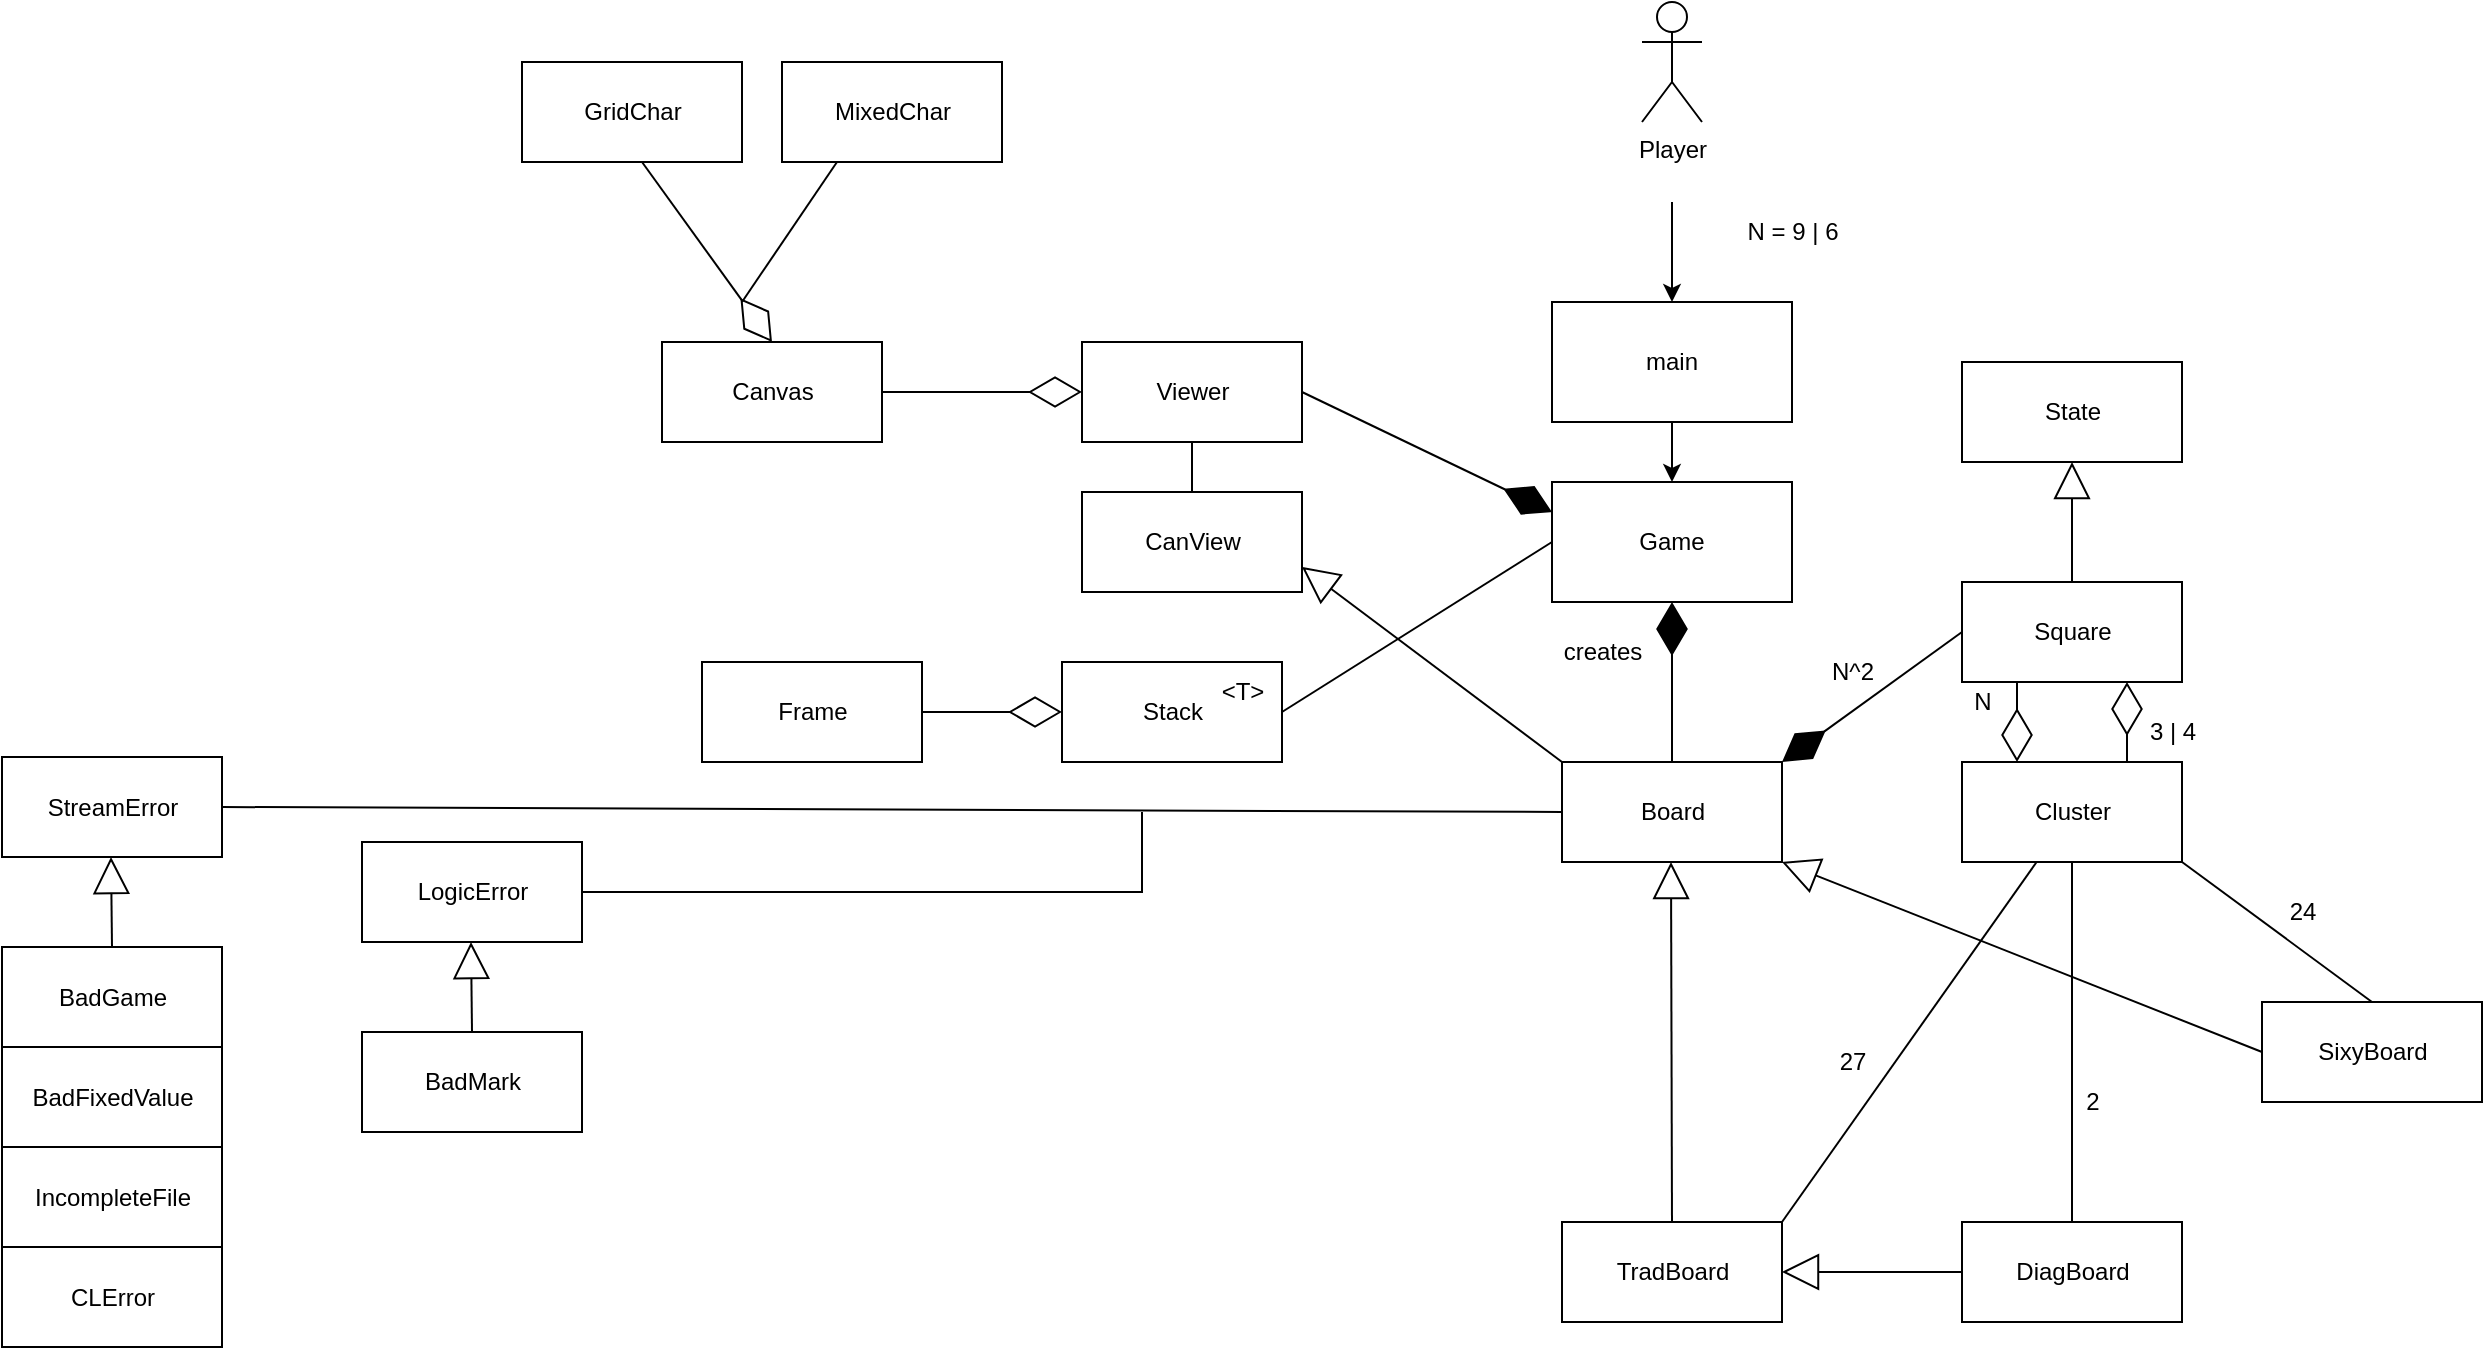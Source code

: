 <mxfile version="20.8.5" type="device"><diagram id="N8PNDapZQYNoQFmfzy1e" name="Page-2"><mxGraphModel dx="3434" dy="711" grid="1" gridSize="10" guides="1" tooltips="1" connect="1" arrows="1" fold="1" page="1" pageScale="1" pageWidth="2000" pageHeight="2000" math="0" shadow="0"><root><mxCell id="0"/><mxCell id="1" parent="0"/><mxCell id="WW8B6bfLvzpFiITu7YEF-1" value="Square" style="html=1;" parent="1" vertex="1"><mxGeometry x="-1010" y="1150" width="110" height="50" as="geometry"/></mxCell><mxCell id="WW8B6bfLvzpFiITu7YEF-2" value="&lt;div&gt;Cluster&lt;br&gt;&lt;/div&gt;" style="html=1;" parent="1" vertex="1"><mxGeometry x="-1010" y="1240" width="110" height="50" as="geometry"/></mxCell><mxCell id="WW8B6bfLvzpFiITu7YEF-3" value="Board" style="html=1;" parent="1" vertex="1"><mxGeometry x="-1210" y="1240" width="110" height="50" as="geometry"/></mxCell><mxCell id="WW8B6bfLvzpFiITu7YEF-4" value="State" style="html=1;" parent="1" vertex="1"><mxGeometry x="-1010" y="1040" width="110" height="50" as="geometry"/></mxCell><mxCell id="WW8B6bfLvzpFiITu7YEF-5" value="DiagBoard" style="html=1;" parent="1" vertex="1"><mxGeometry x="-1010" y="1470" width="110" height="50" as="geometry"/></mxCell><mxCell id="WW8B6bfLvzpFiITu7YEF-6" value="" style="endArrow=diamondThin;endFill=1;endSize=24;html=1;rounded=0;entryX=1;entryY=0;entryDx=0;entryDy=0;exitX=0;exitY=0.5;exitDx=0;exitDy=0;" parent="1" source="WW8B6bfLvzpFiITu7YEF-1" target="WW8B6bfLvzpFiITu7YEF-3" edge="1"><mxGeometry width="160" relative="1" as="geometry"><mxPoint x="-1170" y="1085" as="sourcePoint"/><mxPoint x="-1170" y="1085" as="targetPoint"/></mxGeometry></mxCell><mxCell id="WW8B6bfLvzpFiITu7YEF-7" value="" style="endArrow=diamondThin;endFill=1;endSize=24;html=1;rounded=0;entryX=0.5;entryY=1;entryDx=0;entryDy=0;" parent="1" source="WW8B6bfLvzpFiITu7YEF-3" target="WW8B6bfLvzpFiITu7YEF-22" edge="1"><mxGeometry width="160" relative="1" as="geometry"><mxPoint x="-1155" y="1050" as="sourcePoint"/><mxPoint x="-1155" y="1170" as="targetPoint"/><Array as="points"><mxPoint x="-1155" y="1180"/></Array></mxGeometry></mxCell><mxCell id="WW8B6bfLvzpFiITu7YEF-8" value="&lt;div&gt;creates&lt;/div&gt;" style="text;html=1;align=center;verticalAlign=middle;resizable=0;points=[];autosize=1;strokeColor=none;fillColor=none;" parent="1" vertex="1"><mxGeometry x="-1220" y="1170" width="60" height="30" as="geometry"/></mxCell><mxCell id="WW8B6bfLvzpFiITu7YEF-9" value="" style="endArrow=diamondThin;endFill=0;endSize=24;html=1;rounded=0;entryX=0.75;entryY=1;entryDx=0;entryDy=0;exitX=0.75;exitY=0;exitDx=0;exitDy=0;" parent="1" source="WW8B6bfLvzpFiITu7YEF-2" target="WW8B6bfLvzpFiITu7YEF-1" edge="1"><mxGeometry width="160" relative="1" as="geometry"><mxPoint x="-955" y="1080" as="sourcePoint"/><mxPoint x="-955" y="1080" as="targetPoint"/></mxGeometry></mxCell><mxCell id="WW8B6bfLvzpFiITu7YEF-10" value="" style="endArrow=diamondThin;endFill=0;endSize=24;html=1;rounded=0;exitX=0.25;exitY=1;exitDx=0;exitDy=0;entryX=0.25;entryY=0;entryDx=0;entryDy=0;" parent="1" source="WW8B6bfLvzpFiITu7YEF-1" target="WW8B6bfLvzpFiITu7YEF-2" edge="1"><mxGeometry width="160" relative="1" as="geometry"><mxPoint x="-955" y="1200" as="sourcePoint"/><mxPoint x="-955" y="1360" as="targetPoint"/></mxGeometry></mxCell><mxCell id="WW8B6bfLvzpFiITu7YEF-11" value="N" style="text;html=1;align=center;verticalAlign=middle;resizable=0;points=[];autosize=1;strokeColor=none;fillColor=none;" parent="1" vertex="1"><mxGeometry x="-1015" y="1195" width="30" height="30" as="geometry"/></mxCell><mxCell id="WW8B6bfLvzpFiITu7YEF-12" value="3 | 4" style="text;html=1;align=center;verticalAlign=middle;resizable=0;points=[];autosize=1;strokeColor=none;fillColor=none;" parent="1" vertex="1"><mxGeometry x="-930" y="1210" width="50" height="30" as="geometry"/></mxCell><mxCell id="WW8B6bfLvzpFiITu7YEF-13" value="N^2" style="text;html=1;align=center;verticalAlign=middle;resizable=0;points=[];autosize=1;strokeColor=none;fillColor=none;" parent="1" vertex="1"><mxGeometry x="-1085" y="1180" width="40" height="30" as="geometry"/></mxCell><mxCell id="WW8B6bfLvzpFiITu7YEF-14" value="" style="endArrow=none;html=1;rounded=0;entryX=1;entryY=0;entryDx=0;entryDy=0;" parent="1" source="WW8B6bfLvzpFiITu7YEF-2" target="pp3rAhiwgEH9IMuWUJPZ-9" edge="1"><mxGeometry width="50" height="50" relative="1" as="geometry"><mxPoint x="-1080.711" y="1315" as="sourcePoint"/><mxPoint x="-1080.711" y="1265" as="targetPoint"/></mxGeometry></mxCell><mxCell id="WW8B6bfLvzpFiITu7YEF-15" value="27" style="text;html=1;align=center;verticalAlign=middle;resizable=0;points=[];autosize=1;strokeColor=none;fillColor=none;" parent="1" vertex="1"><mxGeometry x="-1085" y="1375" width="40" height="30" as="geometry"/></mxCell><mxCell id="WW8B6bfLvzpFiITu7YEF-16" value="" style="endArrow=block;endSize=16;endFill=0;html=1;rounded=0;entryX=0.5;entryY=1;entryDx=0;entryDy=0;" parent="1" source="WW8B6bfLvzpFiITu7YEF-1" target="WW8B6bfLvzpFiITu7YEF-4" edge="1"><mxGeometry width="160" relative="1" as="geometry"><mxPoint x="-955" y="990" as="sourcePoint"/><mxPoint x="-955" y="990" as="targetPoint"/><mxPoint as="offset"/></mxGeometry></mxCell><mxCell id="WW8B6bfLvzpFiITu7YEF-20" value="" style="endArrow=none;html=1;rounded=0;entryX=0.5;entryY=1;entryDx=0;entryDy=0;exitX=0.5;exitY=0;exitDx=0;exitDy=0;" parent="1" source="WW8B6bfLvzpFiITu7YEF-5" target="WW8B6bfLvzpFiITu7YEF-2" edge="1"><mxGeometry width="50" height="50" relative="1" as="geometry"><mxPoint x="-1100" y="1360" as="sourcePoint"/><mxPoint x="-1029.289" y="1388" as="targetPoint"/></mxGeometry></mxCell><mxCell id="WW8B6bfLvzpFiITu7YEF-21" value="2" style="text;html=1;align=center;verticalAlign=middle;resizable=0;points=[];autosize=1;strokeColor=none;fillColor=none;" parent="1" vertex="1"><mxGeometry x="-960" y="1395" width="30" height="30" as="geometry"/></mxCell><mxCell id="WW8B6bfLvzpFiITu7YEF-22" value="Game" style="rounded=0;whiteSpace=wrap;html=1;" parent="1" vertex="1"><mxGeometry x="-1215" y="1100" width="120" height="60" as="geometry"/></mxCell><mxCell id="WW8B6bfLvzpFiITu7YEF-24" value="Player" style="shape=umlActor;verticalLabelPosition=bottom;verticalAlign=top;html=1;outlineConnect=0;" parent="1" vertex="1"><mxGeometry x="-1170" y="860" width="30" height="60" as="geometry"/></mxCell><mxCell id="WW8B6bfLvzpFiITu7YEF-25" style="edgeStyle=orthogonalEdgeStyle;rounded=0;orthogonalLoop=1;jettySize=auto;html=1;entryX=0.5;entryY=0;entryDx=0;entryDy=0;" parent="1" source="WW8B6bfLvzpFiITu7YEF-26" target="WW8B6bfLvzpFiITu7YEF-22" edge="1"><mxGeometry relative="1" as="geometry"/></mxCell><mxCell id="WW8B6bfLvzpFiITu7YEF-26" value="main" style="rounded=0;whiteSpace=wrap;html=1;" parent="1" vertex="1"><mxGeometry x="-1215" y="1010" width="120" height="60" as="geometry"/></mxCell><mxCell id="pp3rAhiwgEH9IMuWUJPZ-1" value="&lt;div&gt;Canvas&lt;/div&gt;" style="html=1;" parent="1" vertex="1"><mxGeometry x="-1660" y="1030" width="110" height="50" as="geometry"/></mxCell><mxCell id="r_u0U51WFNh0Bw8Nsj-8-18" style="edgeStyle=none;rounded=0;orthogonalLoop=1;jettySize=auto;html=1;exitX=0.5;exitY=0;exitDx=0;exitDy=0;entryX=0.5;entryY=1;entryDx=0;entryDy=0;strokeColor=default;strokeWidth=1;endArrow=none;endFill=0;" parent="1" source="pp3rAhiwgEH9IMuWUJPZ-2" target="pp3rAhiwgEH9IMuWUJPZ-13" edge="1"><mxGeometry relative="1" as="geometry"/></mxCell><mxCell id="pp3rAhiwgEH9IMuWUJPZ-2" value="&lt;div&gt;CanView&lt;/div&gt;" style="html=1;" parent="1" vertex="1"><mxGeometry x="-1450" y="1105" width="110" height="50" as="geometry"/></mxCell><mxCell id="pp3rAhiwgEH9IMuWUJPZ-4" value="&lt;div&gt;LogicError&lt;/div&gt;" style="html=1;" parent="1" vertex="1"><mxGeometry x="-1810" y="1280" width="110" height="50" as="geometry"/></mxCell><mxCell id="pp3rAhiwgEH9IMuWUJPZ-5" value="StreamError" style="html=1;" parent="1" vertex="1"><mxGeometry x="-1990" y="1237.5" width="110" height="50" as="geometry"/></mxCell><mxCell id="pp3rAhiwgEH9IMuWUJPZ-6" value="Frame" style="html=1;" parent="1" vertex="1"><mxGeometry x="-1640" y="1190" width="110" height="50" as="geometry"/></mxCell><mxCell id="pp3rAhiwgEH9IMuWUJPZ-7" value="GridChar" style="html=1;" parent="1" vertex="1"><mxGeometry x="-1730" y="890" width="110" height="50" as="geometry"/></mxCell><mxCell id="r_u0U51WFNh0Bw8Nsj-8-16" style="edgeStyle=none;rounded=0;orthogonalLoop=1;jettySize=auto;html=1;exitX=0.25;exitY=1;exitDx=0;exitDy=0;strokeColor=default;strokeWidth=1;endArrow=none;endFill=0;" parent="1" source="pp3rAhiwgEH9IMuWUJPZ-8" edge="1"><mxGeometry relative="1" as="geometry"><mxPoint x="-1620" y="1010" as="targetPoint"/></mxGeometry></mxCell><mxCell id="pp3rAhiwgEH9IMuWUJPZ-8" value="MixedChar" style="html=1;" parent="1" vertex="1"><mxGeometry x="-1600" y="890" width="110" height="50" as="geometry"/></mxCell><mxCell id="pp3rAhiwgEH9IMuWUJPZ-9" value="TradBoard" style="html=1;" parent="1" vertex="1"><mxGeometry x="-1210" y="1470" width="110" height="50" as="geometry"/></mxCell><mxCell id="pp3rAhiwgEH9IMuWUJPZ-11" value="SixyBoard" style="html=1;" parent="1" vertex="1"><mxGeometry x="-860" y="1360" width="110" height="50" as="geometry"/></mxCell><mxCell id="pp3rAhiwgEH9IMuWUJPZ-12" value="&lt;div&gt;Stack&lt;/div&gt;" style="html=1;" parent="1" vertex="1"><mxGeometry x="-1460" y="1190" width="110" height="50" as="geometry"/></mxCell><mxCell id="pp3rAhiwgEH9IMuWUJPZ-13" value="Viewer" style="html=1;" parent="1" vertex="1"><mxGeometry x="-1450" y="1030" width="110" height="50" as="geometry"/></mxCell><mxCell id="pp3rAhiwgEH9IMuWUJPZ-16" value="" style="endArrow=block;endSize=16;endFill=0;html=1;rounded=0;exitX=0;exitY=0.5;exitDx=0;exitDy=0;entryX=1;entryY=0.5;entryDx=0;entryDy=0;" parent="1" source="WW8B6bfLvzpFiITu7YEF-5" target="pp3rAhiwgEH9IMuWUJPZ-9" edge="1"><mxGeometry width="160" relative="1" as="geometry"><mxPoint x="-1155.5" y="1473" as="sourcePoint"/><mxPoint x="-1090" y="1500" as="targetPoint"/><mxPoint as="offset"/></mxGeometry></mxCell><mxCell id="pp3rAhiwgEH9IMuWUJPZ-17" value="" style="endArrow=block;endSize=16;endFill=0;html=1;rounded=0;exitX=0.5;exitY=0;exitDx=0;exitDy=0;" parent="1" source="pp3rAhiwgEH9IMuWUJPZ-9" edge="1"><mxGeometry width="160" relative="1" as="geometry"><mxPoint x="-1155.5" y="1355" as="sourcePoint"/><mxPoint x="-1155.5" y="1290" as="targetPoint"/><mxPoint as="offset"/></mxGeometry></mxCell><mxCell id="pp3rAhiwgEH9IMuWUJPZ-18" value="" style="endArrow=block;endSize=16;endFill=0;html=1;rounded=0;exitX=0;exitY=0.5;exitDx=0;exitDy=0;entryX=1;entryY=1;entryDx=0;entryDy=0;" parent="1" source="pp3rAhiwgEH9IMuWUJPZ-11" target="WW8B6bfLvzpFiITu7YEF-3" edge="1"><mxGeometry width="160" relative="1" as="geometry"><mxPoint x="-1305.5" y="1355" as="sourcePoint"/><mxPoint x="-1305.5" y="1290" as="targetPoint"/><mxPoint as="offset"/></mxGeometry></mxCell><mxCell id="pp3rAhiwgEH9IMuWUJPZ-19" value="" style="endArrow=none;html=1;rounded=0;entryX=1;entryY=1;entryDx=0;entryDy=0;exitX=0.5;exitY=0;exitDx=0;exitDy=0;" parent="1" source="pp3rAhiwgEH9IMuWUJPZ-11" target="WW8B6bfLvzpFiITu7YEF-2" edge="1"><mxGeometry width="50" height="50" relative="1" as="geometry"><mxPoint x="-780" y="1320" as="sourcePoint"/><mxPoint x="-870" y="1320" as="targetPoint"/></mxGeometry></mxCell><mxCell id="pp3rAhiwgEH9IMuWUJPZ-20" value="24" style="text;html=1;align=center;verticalAlign=middle;resizable=0;points=[];autosize=1;strokeColor=none;fillColor=none;" parent="1" vertex="1"><mxGeometry x="-860" y="1300" width="40" height="30" as="geometry"/></mxCell><mxCell id="pp3rAhiwgEH9IMuWUJPZ-21" value="N = 9 | 6" style="text;html=1;align=center;verticalAlign=middle;resizable=0;points=[];autosize=1;strokeColor=none;fillColor=none;" parent="1" vertex="1"><mxGeometry x="-1130" y="960" width="70" height="30" as="geometry"/></mxCell><mxCell id="pp3rAhiwgEH9IMuWUJPZ-26" value="" style="endArrow=none;html=1;rounded=0;entryX=1;entryY=0.5;entryDx=0;entryDy=0;" parent="1" target="pp3rAhiwgEH9IMuWUJPZ-4" edge="1"><mxGeometry width="50" height="50" relative="1" as="geometry"><mxPoint x="-1420" y="1265" as="sourcePoint"/><mxPoint x="-1360" y="1440" as="targetPoint"/><Array as="points"><mxPoint x="-1420" y="1305"/></Array></mxGeometry></mxCell><mxCell id="pp3rAhiwgEH9IMuWUJPZ-27" value="" style="endArrow=none;html=1;rounded=0;entryX=1;entryY=0.5;entryDx=0;entryDy=0;exitX=0;exitY=0.5;exitDx=0;exitDy=0;" parent="1" source="WW8B6bfLvzpFiITu7YEF-3" target="pp3rAhiwgEH9IMuWUJPZ-5" edge="1"><mxGeometry width="50" height="50" relative="1" as="geometry"><mxPoint x="-1210" y="1205" as="sourcePoint"/><mxPoint x="-1270" y="1215" as="targetPoint"/></mxGeometry></mxCell><mxCell id="pp3rAhiwgEH9IMuWUJPZ-30" value="" style="endArrow=none;html=1;rounded=0;entryX=1;entryY=0.5;entryDx=0;entryDy=0;exitX=0;exitY=0.5;exitDx=0;exitDy=0;" parent="1" source="WW8B6bfLvzpFiITu7YEF-22" target="pp3rAhiwgEH9IMuWUJPZ-12" edge="1"><mxGeometry width="50" height="50" relative="1" as="geometry"><mxPoint x="-1330" y="1135" as="sourcePoint"/><mxPoint x="-1390" y="1165" as="targetPoint"/></mxGeometry></mxCell><mxCell id="r_u0U51WFNh0Bw8Nsj-8-1" value="BadGame" style="html=1;" parent="1" vertex="1"><mxGeometry x="-1990" y="1332.5" width="110" height="50" as="geometry"/></mxCell><mxCell id="r_u0U51WFNh0Bw8Nsj-8-2" value="BadFixedValue" style="html=1;" parent="1" vertex="1"><mxGeometry x="-1990" y="1382.5" width="110" height="50" as="geometry"/></mxCell><mxCell id="r_u0U51WFNh0Bw8Nsj-8-3" value="IncompleteFile" style="html=1;" parent="1" vertex="1"><mxGeometry x="-1990" y="1432.5" width="110" height="50" as="geometry"/></mxCell><mxCell id="r_u0U51WFNh0Bw8Nsj-8-4" value="CLError" style="html=1;" parent="1" vertex="1"><mxGeometry x="-1990" y="1482.5" width="110" height="50" as="geometry"/></mxCell><mxCell id="r_u0U51WFNh0Bw8Nsj-8-7" value="" style="endArrow=block;endSize=16;endFill=0;html=1;rounded=0;" parent="1" edge="1"><mxGeometry width="160" relative="1" as="geometry"><mxPoint x="-1935" y="1332.5" as="sourcePoint"/><mxPoint x="-1935.5" y="1287.5" as="targetPoint"/><mxPoint as="offset"/></mxGeometry></mxCell><mxCell id="r_u0U51WFNh0Bw8Nsj-8-8" value="" style="endArrow=block;endSize=16;endFill=0;html=1;rounded=0;" parent="1" edge="1"><mxGeometry width="160" relative="1" as="geometry"><mxPoint x="-1755" y="1375" as="sourcePoint"/><mxPoint x="-1755.5" y="1330" as="targetPoint"/><mxPoint as="offset"/></mxGeometry></mxCell><mxCell id="r_u0U51WFNh0Bw8Nsj-8-9" value="BadMark" style="html=1;" parent="1" vertex="1"><mxGeometry x="-1810" y="1375" width="110" height="50" as="geometry"/></mxCell><mxCell id="r_u0U51WFNh0Bw8Nsj-8-10" value="" style="endArrow=diamondThin;endFill=0;endSize=24;html=1;rounded=0;exitX=1;exitY=0.5;exitDx=0;exitDy=0;entryX=0;entryY=0.5;entryDx=0;entryDy=0;" parent="1" source="pp3rAhiwgEH9IMuWUJPZ-6" target="pp3rAhiwgEH9IMuWUJPZ-12" edge="1"><mxGeometry width="160" relative="1" as="geometry"><mxPoint x="-1052.5" y="1260" as="sourcePoint"/><mxPoint x="-1052.5" y="1300" as="targetPoint"/></mxGeometry></mxCell><mxCell id="r_u0U51WFNh0Bw8Nsj-8-11" value="" style="endArrow=diamondThin;endFill=1;endSize=24;html=1;rounded=0;entryX=0;entryY=0.25;entryDx=0;entryDy=0;exitX=1;exitY=0.5;exitDx=0;exitDy=0;" parent="1" source="pp3rAhiwgEH9IMuWUJPZ-13" target="WW8B6bfLvzpFiITu7YEF-22" edge="1"><mxGeometry width="160" relative="1" as="geometry"><mxPoint x="-1145" y="1250" as="sourcePoint"/><mxPoint x="-1145" y="1170" as="targetPoint"/><Array as="points"/></mxGeometry></mxCell><mxCell id="r_u0U51WFNh0Bw8Nsj-8-12" value="" style="endArrow=block;endSize=16;endFill=0;html=1;rounded=0;entryX=1;entryY=0.75;entryDx=0;entryDy=0;exitX=0;exitY=0;exitDx=0;exitDy=0;" parent="1" source="WW8B6bfLvzpFiITu7YEF-3" target="pp3rAhiwgEH9IMuWUJPZ-2" edge="1"><mxGeometry width="160" relative="1" as="geometry"><mxPoint x="-1785" y="1365" as="sourcePoint"/><mxPoint x="-1785.5" y="1320" as="targetPoint"/><mxPoint as="offset"/></mxGeometry></mxCell><mxCell id="r_u0U51WFNh0Bw8Nsj-8-13" value="" style="endArrow=diamondThin;endFill=0;endSize=24;html=1;rounded=0;entryX=0.5;entryY=0;entryDx=0;entryDy=0;" parent="1" target="pp3rAhiwgEH9IMuWUJPZ-1" edge="1"><mxGeometry width="160" relative="1" as="geometry"><mxPoint x="-1670" y="940" as="sourcePoint"/><mxPoint x="-1450" y="1225" as="targetPoint"/><Array as="points"><mxPoint x="-1670" y="940"/></Array></mxGeometry></mxCell><mxCell id="r_u0U51WFNh0Bw8Nsj-8-17" value="" style="endArrow=diamondThin;endFill=0;endSize=24;html=1;rounded=0;entryX=0;entryY=0.5;entryDx=0;entryDy=0;exitX=1;exitY=0.5;exitDx=0;exitDy=0;" parent="1" source="pp3rAhiwgEH9IMuWUJPZ-1" target="pp3rAhiwgEH9IMuWUJPZ-13" edge="1"><mxGeometry width="160" relative="1" as="geometry"><mxPoint x="-1545" y="1070" as="sourcePoint"/><mxPoint x="-1490" y="1130" as="targetPoint"/></mxGeometry></mxCell><mxCell id="HuRhjPmXm1dFf3lRTvZS-1" value="&amp;lt;T&amp;gt;" style="text;html=1;align=center;verticalAlign=middle;resizable=0;points=[];autosize=1;strokeColor=none;fillColor=none;" vertex="1" parent="1"><mxGeometry x="-1390" y="1190" width="40" height="30" as="geometry"/></mxCell><mxCell id="HuRhjPmXm1dFf3lRTvZS-2" value="" style="endArrow=classic;html=1;rounded=0;entryX=0.5;entryY=0;entryDx=0;entryDy=0;" edge="1" parent="1" target="WW8B6bfLvzpFiITu7YEF-26"><mxGeometry width="50" height="50" relative="1" as="geometry"><mxPoint x="-1155" y="960" as="sourcePoint"/><mxPoint x="-1130" y="950" as="targetPoint"/></mxGeometry></mxCell></root></mxGraphModel></diagram></mxfile>